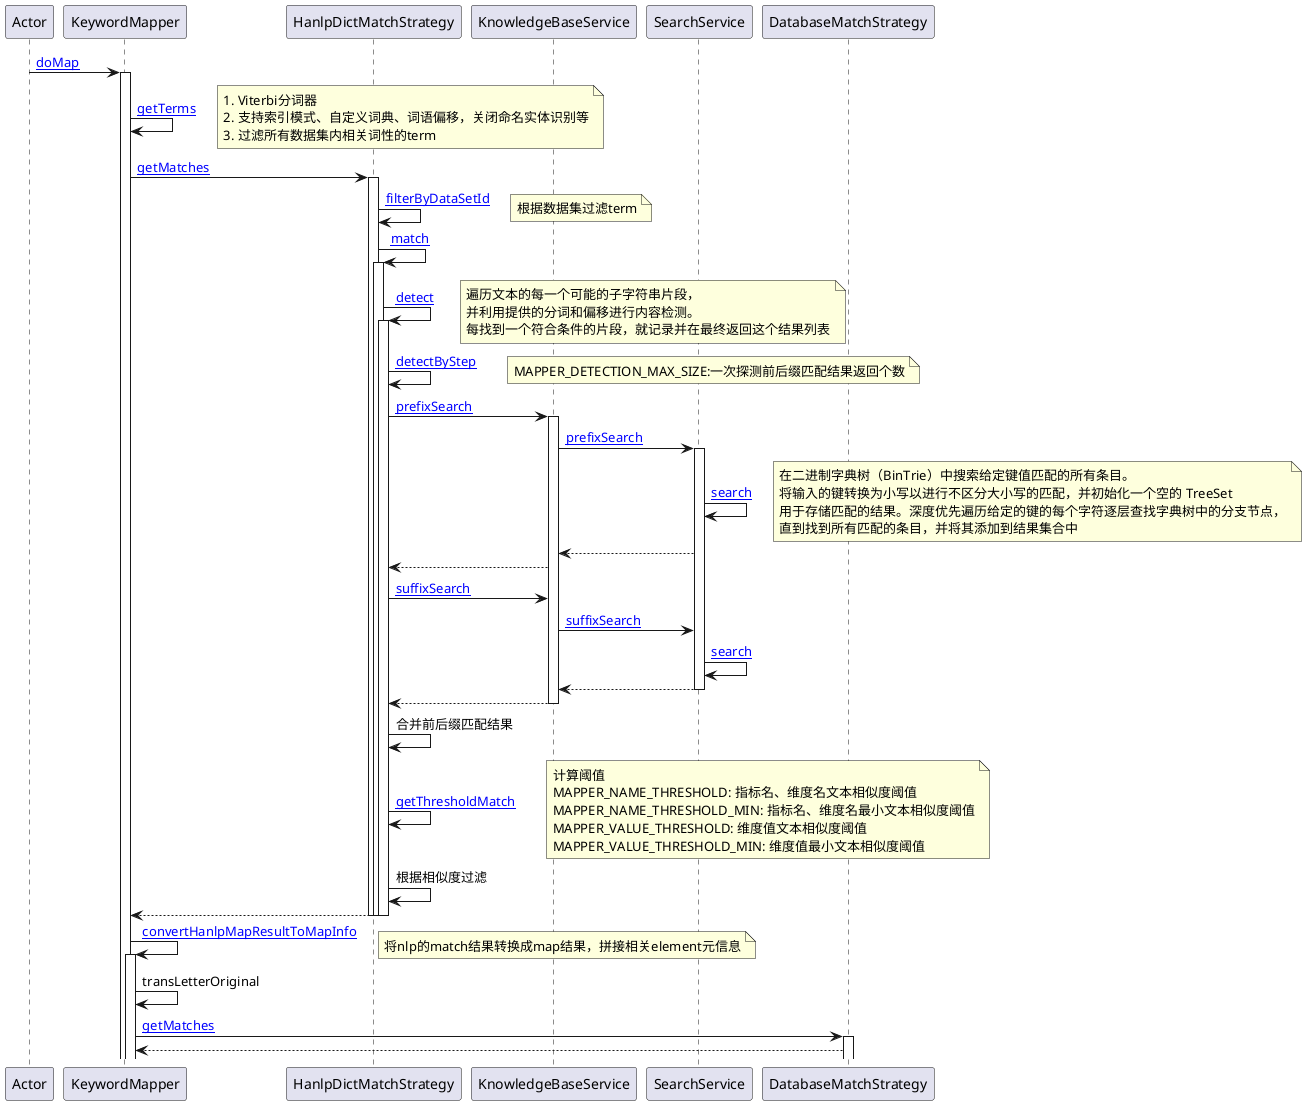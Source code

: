 @startuml
!define PROJECT_DIR ..
!define HEADLESS_DIR PROJECT_DIR\headless\chat\src\main\java\com\tencent\supersonic\headless
!define COMMON_DIR  PROJECT_DIR\common\src\main\java\com\tencent\supersonic\common
!define EmbeddingMapper_PATH HEADLESS_DIR\chat\mapper\EmbeddingMapper.java
!define KeywordMapper_PATH HEADLESS_DIR\chat\mapper\KeywordMapper.java

!define EmbeddingMatchStrategy_PATH HEADLESS_DIR\chat\mapper\EmbeddingMatchStrategy.java
!define HanlpDictMatchStrategy_PATH HEADLESS_DIR\chat\mapper\HanlpDictMatchStrategy.java
!define DatabaseMatchStrategy_PATH HEADLESS_DIR\chat\mapper\DatabaseMatchStrategy.java

!define MetaEmbeddingService_PATH HEADLESS_DIR\chat\knowledge\MetaEmbeddingService.java
!define EmbeddingService_PATH COMMON_DIR\service\impl\EmbeddingServiceImpl.java
!define HanlpHelper_PATH HEADLESS_DIR\chat\knowledge\helper\HanlpHelper.java
!define KnowledgeBaseService_PATH HEADLESS_DIR\chat\knowledge\KnowledgeBaseService.java
!define SearchService_PATH HEADLESS_DIR\chat\knowledge\SearchService.java

participant Actor
Actor -> KeywordMapper : [[KeywordMapper_PATH#doMap doMap]]
activate KeywordMapper
KeywordMapper -> KeywordMapper : [[HanlpHelper_PATH#getTerms getTerms]]
note right
1. Viterbi分词器
2. 支持索引模式、自定义词典、词语偏移，关闭命名实体识别等
3. 过滤所有数据集内相关词性的term
end note
KeywordMapper -> HanlpDictMatchStrategy : [[HanlpDictMatchStrategy_PATH#getMatches getMatches]]
activate HanlpDictMatchStrategy
HanlpDictMatchStrategy -> HanlpDictMatchStrategy : [[HanlpDictMatchStrategy_PATH#filterByDataSetId filterByDataSetId]]
note right: 根据数据集过滤term
HanlpDictMatchStrategy -> HanlpDictMatchStrategy : [[HanlpDictMatchStrategy_PATH#match match]]
activate HanlpDictMatchStrategy
HanlpDictMatchStrategy -> HanlpDictMatchStrategy : [[HanlpDictMatchStrategy_PATH#detect detect]]
note right
遍历文本的每一个可能的子字符串片段，
并利用提供的分词和偏移进行内容检测。
每找到一个符合条件的片段，就记录并在最终返回这个结果列表
end note
activate HanlpDictMatchStrategy
HanlpDictMatchStrategy -> HanlpDictMatchStrategy: [[HanlpDictMatchStrategy_PATH#detectByStep detectByStep]]
note right: MAPPER_DETECTION_MAX_SIZE:一次探测前后缀匹配结果返回个数
HanlpDictMatchStrategy -> KnowledgeBaseService: [[KnowledgeBaseService_PATH#prefixSearch prefixSearch]]
activate KnowledgeBaseService
KnowledgeBaseService -> SearchService: [[SearchService_PATH#prefixSearch prefixSearch]]
activate SearchService
SearchService -> SearchService: [[SearchService_PATH#search search]]
note right
在二进制字典树（BinTrie）中搜索给定键值匹配的所有条目。
将输入的键转换为小写以进行不区分大小写的匹配，并初始化一个空的 TreeSet
用于存储匹配的结果。深度优先遍历给定的键的每个字符逐层查找字典树中的分支节点，
直到找到所有匹配的条目，并将其添加到结果集合中
end note
SearchService --> KnowledgeBaseService
KnowledgeBaseService --> HanlpDictMatchStrategy
HanlpDictMatchStrategy -> KnowledgeBaseService: [[KnowledgeBaseService_PATH#suffixSearch suffixSearch]]
KnowledgeBaseService -> SearchService: [[SearchService_PATH#suffixSearch suffixSearch]]
SearchService -> SearchService: [[SearchService_PATH#search search]]

SearchService --> KnowledgeBaseService
deactivate SearchService
KnowledgeBaseService --> HanlpDictMatchStrategy
deactivate KnowledgeBaseService
HanlpDictMatchStrategy -> HanlpDictMatchStrategy: 合并前后缀匹配结果
HanlpDictMatchStrategy -> HanlpDictMatchStrategy: [[HanlpDictMatchStrategy_PATH#getThresholdMatch getThresholdMatch]]
note right
计算阈值
MAPPER_NAME_THRESHOLD: 指标名、维度名文本相似度阈值
MAPPER_NAME_THRESHOLD_MIN: 指标名、维度名最小文本相似度阈值
MAPPER_VALUE_THRESHOLD: 维度值文本相似度阈值
MAPPER_VALUE_THRESHOLD_MIN: 维度值最小文本相似度阈值
end note
HanlpDictMatchStrategy -> HanlpDictMatchStrategy: 根据相似度过滤
HanlpDictMatchStrategy --> KeywordMapper
deactivate HanlpDictMatchStrategy
deactivate HanlpDictMatchStrategy
deactivate HanlpDictMatchStrategy
KeywordMapper -> KeywordMapper : [[KeywordMapper_PATH#convertHanlpMapResultToMapInfo convertHanlpMapResultToMapInfo]]
note right: 将nlp的match结果转换成map结果，拼接相关element元信息
activate KeywordMapper
KeywordMapper -> KeywordMapper : transLetterOriginal
KeywordMapper -> DatabaseMatchStrategy : [[DatabaseMatchStrategy_PATH#getMatches getMatches]]
activate DatabaseMatchStrategy

DatabaseMatchStrategy --> KeywordMapper

@enduml